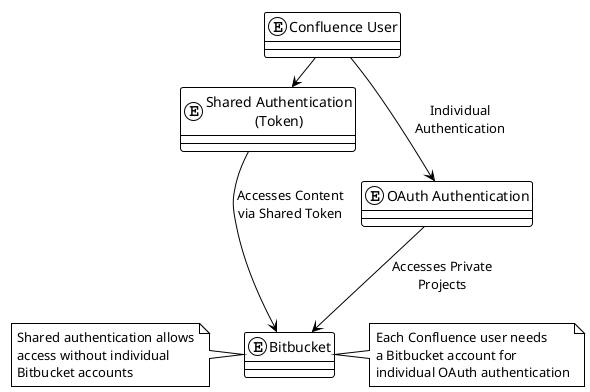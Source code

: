 @startuml

!theme plain

entity "Confluence User" as ConfluenceUser
entity "Bitbucket" as Bitbucket
entity "OAuth Authentication" as OAuth
entity "Shared Authentication\n(Token)" as SharedAuth

ConfluenceUser -down-> OAuth : "Individual\nAuthentication"
OAuth -down-> Bitbucket : "Accesses Private\nProjects"

ConfluenceUser -right-> SharedAuth : "Uses Shared\nAuthentication"
SharedAuth -right-> Bitbucket : "Accesses Content\nvia Shared Token"

note right of Bitbucket : Each Confluence user needs\na Bitbucket account for\nindividual OAuth authentication

note left of Bitbucket : Shared authentication allows\naccess without individual\nBitbucket accounts

@enduml
